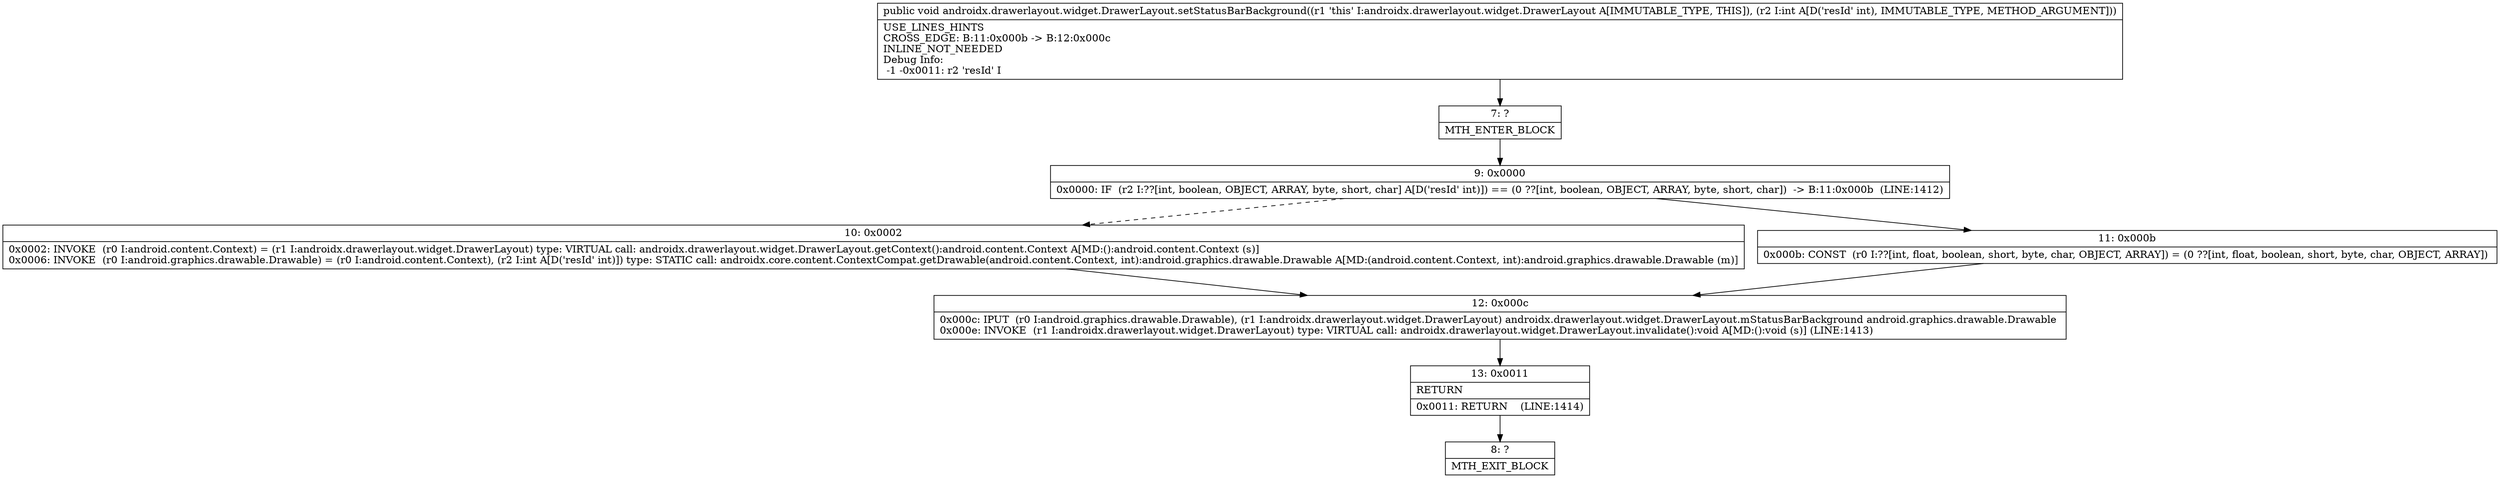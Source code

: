 digraph "CFG forandroidx.drawerlayout.widget.DrawerLayout.setStatusBarBackground(I)V" {
Node_7 [shape=record,label="{7\:\ ?|MTH_ENTER_BLOCK\l}"];
Node_9 [shape=record,label="{9\:\ 0x0000|0x0000: IF  (r2 I:??[int, boolean, OBJECT, ARRAY, byte, short, char] A[D('resId' int)]) == (0 ??[int, boolean, OBJECT, ARRAY, byte, short, char])  \-\> B:11:0x000b  (LINE:1412)\l}"];
Node_10 [shape=record,label="{10\:\ 0x0002|0x0002: INVOKE  (r0 I:android.content.Context) = (r1 I:androidx.drawerlayout.widget.DrawerLayout) type: VIRTUAL call: androidx.drawerlayout.widget.DrawerLayout.getContext():android.content.Context A[MD:():android.content.Context (s)]\l0x0006: INVOKE  (r0 I:android.graphics.drawable.Drawable) = (r0 I:android.content.Context), (r2 I:int A[D('resId' int)]) type: STATIC call: androidx.core.content.ContextCompat.getDrawable(android.content.Context, int):android.graphics.drawable.Drawable A[MD:(android.content.Context, int):android.graphics.drawable.Drawable (m)]\l}"];
Node_12 [shape=record,label="{12\:\ 0x000c|0x000c: IPUT  (r0 I:android.graphics.drawable.Drawable), (r1 I:androidx.drawerlayout.widget.DrawerLayout) androidx.drawerlayout.widget.DrawerLayout.mStatusBarBackground android.graphics.drawable.Drawable \l0x000e: INVOKE  (r1 I:androidx.drawerlayout.widget.DrawerLayout) type: VIRTUAL call: androidx.drawerlayout.widget.DrawerLayout.invalidate():void A[MD:():void (s)] (LINE:1413)\l}"];
Node_13 [shape=record,label="{13\:\ 0x0011|RETURN\l|0x0011: RETURN    (LINE:1414)\l}"];
Node_8 [shape=record,label="{8\:\ ?|MTH_EXIT_BLOCK\l}"];
Node_11 [shape=record,label="{11\:\ 0x000b|0x000b: CONST  (r0 I:??[int, float, boolean, short, byte, char, OBJECT, ARRAY]) = (0 ??[int, float, boolean, short, byte, char, OBJECT, ARRAY]) \l}"];
MethodNode[shape=record,label="{public void androidx.drawerlayout.widget.DrawerLayout.setStatusBarBackground((r1 'this' I:androidx.drawerlayout.widget.DrawerLayout A[IMMUTABLE_TYPE, THIS]), (r2 I:int A[D('resId' int), IMMUTABLE_TYPE, METHOD_ARGUMENT]))  | USE_LINES_HINTS\lCROSS_EDGE: B:11:0x000b \-\> B:12:0x000c\lINLINE_NOT_NEEDED\lDebug Info:\l  \-1 \-0x0011: r2 'resId' I\l}"];
MethodNode -> Node_7;Node_7 -> Node_9;
Node_9 -> Node_10[style=dashed];
Node_9 -> Node_11;
Node_10 -> Node_12;
Node_12 -> Node_13;
Node_13 -> Node_8;
Node_11 -> Node_12;
}


